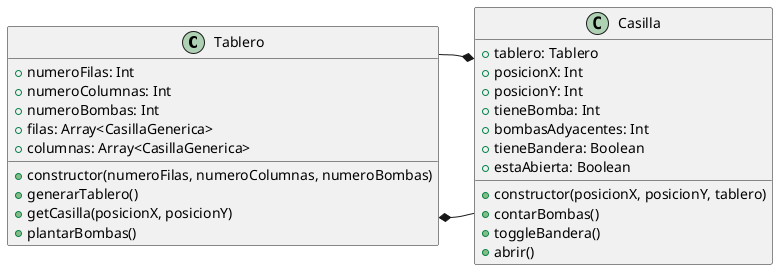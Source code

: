 @startuml Buscaminas

class Tablero {
  + numeroFilas: Int
  + numeroColumnas: Int
  + numeroBombas: Int
  + filas: Array<CasillaGenerica>
  + columnas: Array<CasillaGenerica>

  + constructor(numeroFilas, numeroColumnas, numeroBombas)
  + generarTablero()
  + getCasilla(posicionX, posicionY)
  + plantarBombas()
}

class Casilla {
  + tablero: Tablero
  + posicionX: Int
  + posicionY: Int
  + tieneBomba: Int
  + bombasAdyacentes: Int
  + tieneBandera: Boolean
  + estaAbierta: Boolean

  + constructor(posicionX, posicionY, tablero)
  + contarBombas()
  + toggleBandera()
  + abrir()

}

Tablero *- Casilla
Tablero -* Casilla

@enduml